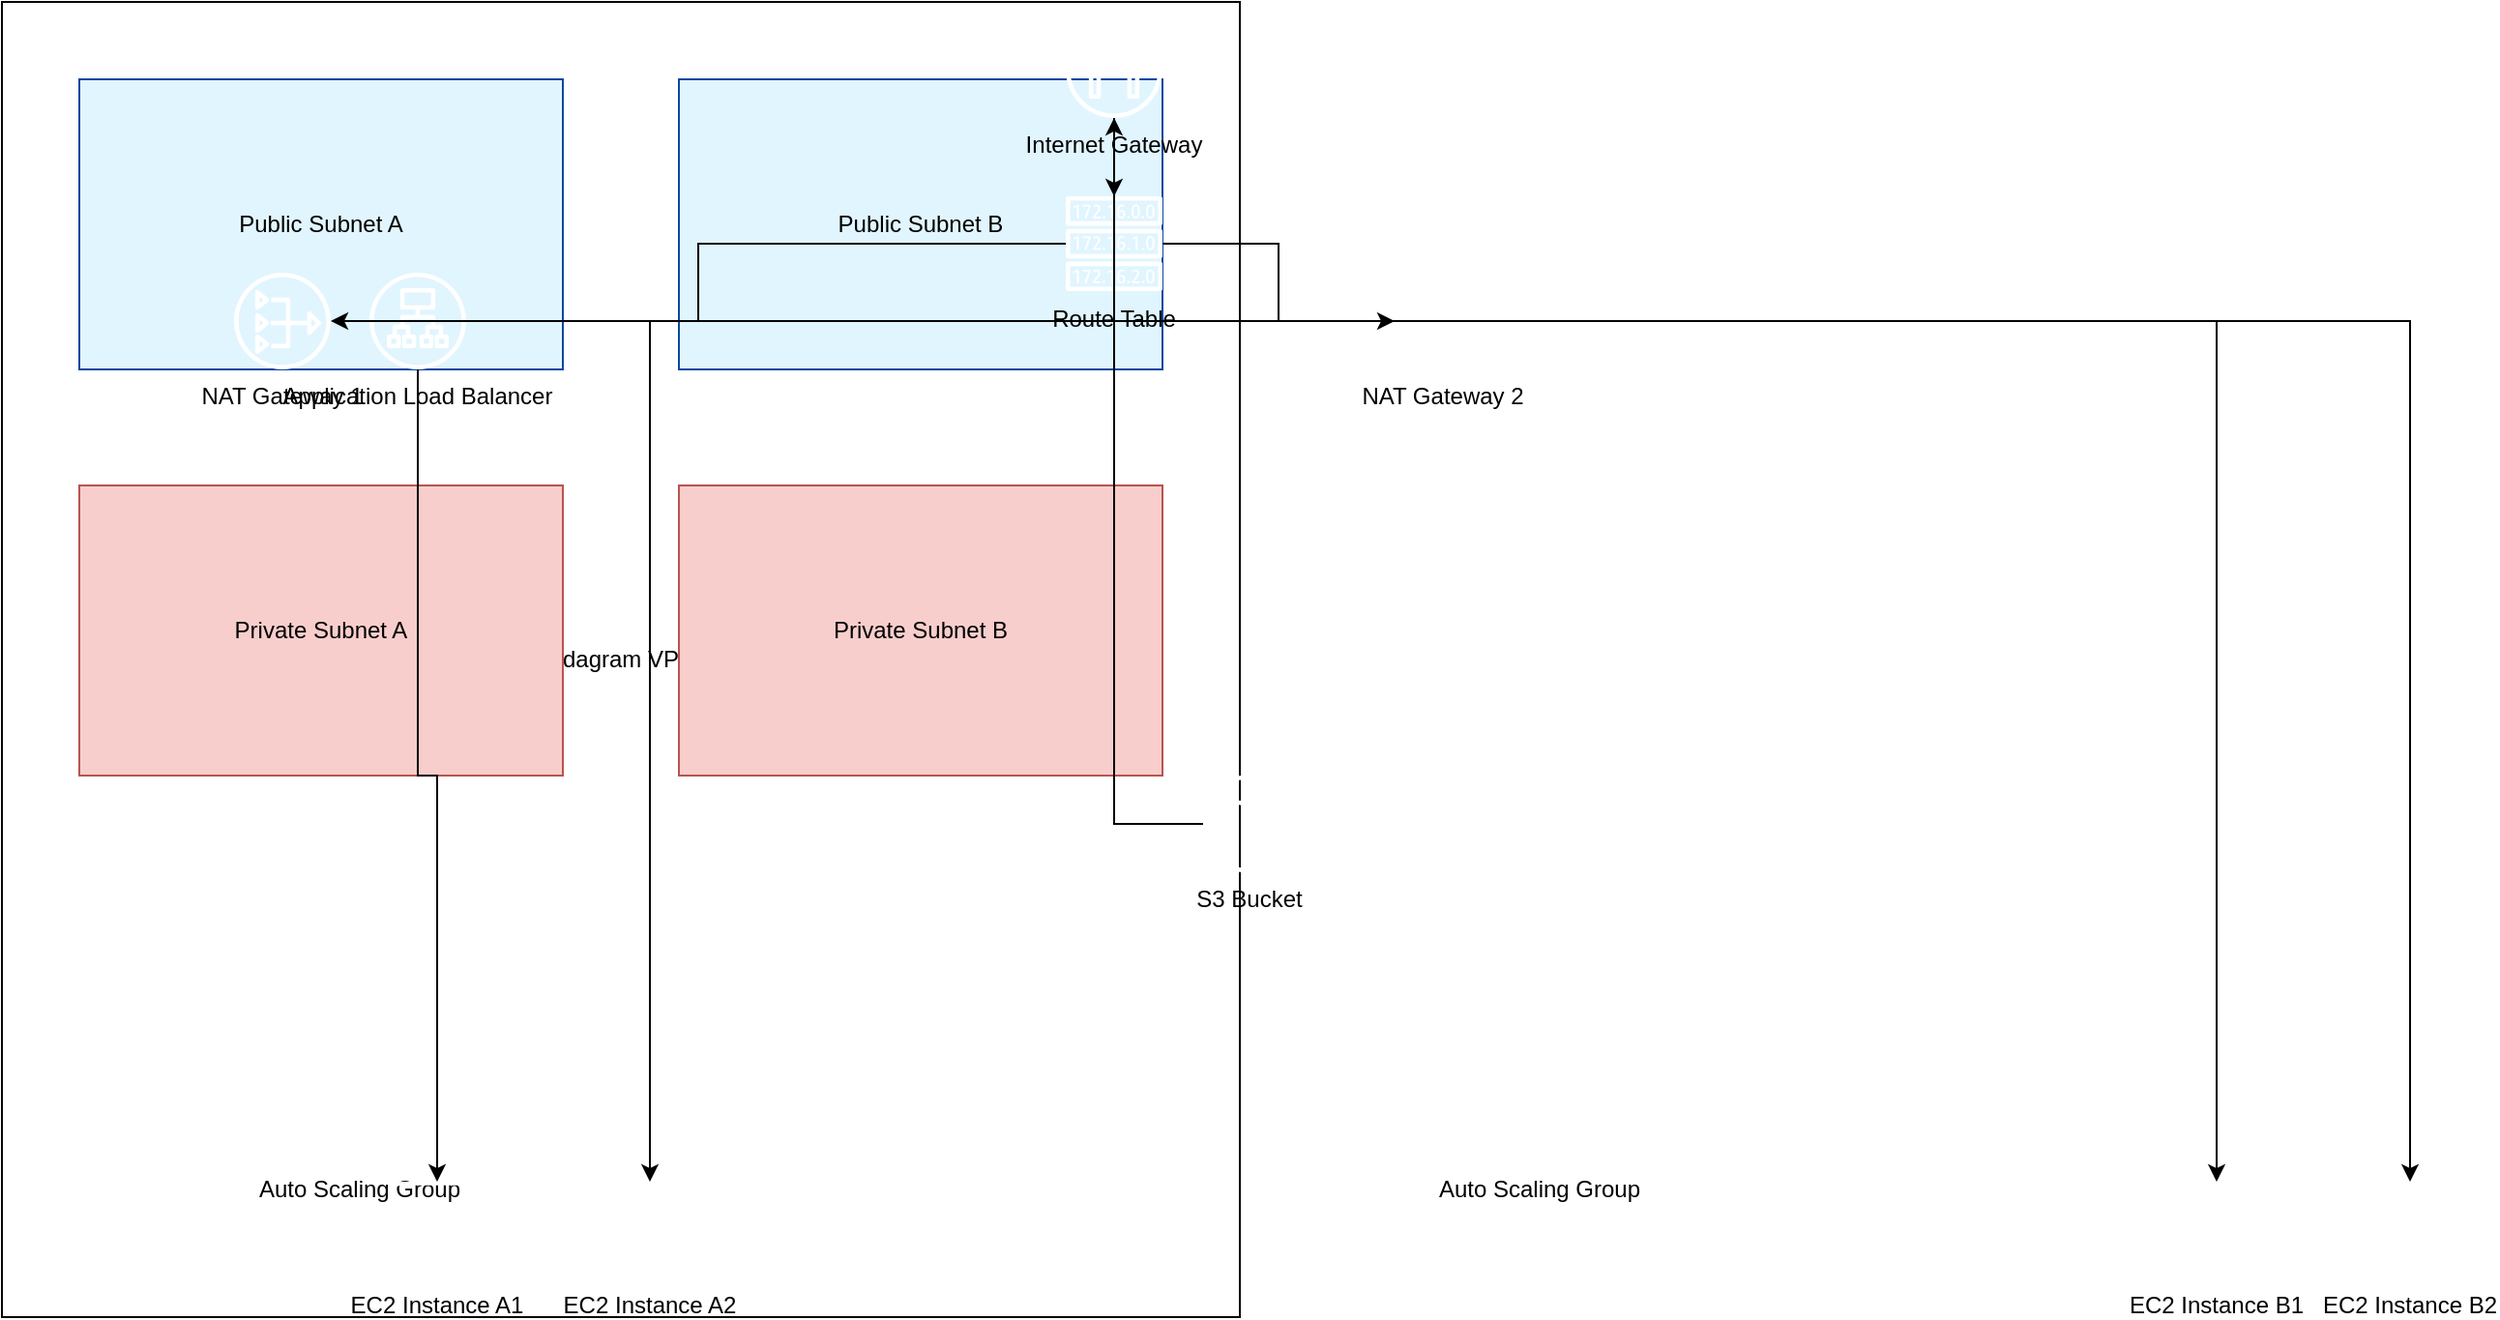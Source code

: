 <?xml version="1.0" encoding="UTF-8"?>
<mxfile>
  <diagram name="Udagram High Availability Web App">
    <mxGraphModel dx="727" dy="484" grid="1" gridSize="10" guides="1" tooltips="1" connect="1" arrows="1" fold="1" page="1" pageScale="1" pageWidth="827" pageHeight="1169" math="0" shadow="0">
      <root>
        <mxCell id="0" />
        <mxCell id="1" parent="0" />
        <mxCell id="2" value="Udagram VPC" style="rounded=0;whiteSpace=wrap;html=1;aspect=fixed;fillColor=#ffffff;strokeColor=#000000;" vertex="1" parent="1">
          <mxGeometry x="100" y="40" width="640" height="680" as="geometry" />
        </mxCell>
        <mxCell id="3" value="Public Subnet A" style="rounded=0;whiteSpace=wrap;html=1;fillColor=#e1f5fe;strokeColor=#0d47a1;aspect=fixed;" vertex="1" parent="2">
          <mxGeometry x="40" y="40" width="250" height="150" as="geometry" />
        </mxCell>
        <mxCell id="4" value="Public Subnet B" style="rounded=0;whiteSpace=wrap;html=1;fillColor=#e1f5fe;strokeColor=#0d47a1;aspect=fixed;" vertex="1" parent="2">
          <mxGeometry x="350" y="40" width="250" height="150" as="geometry" />
        </mxCell>
        <mxCell id="5" value="Private Subnet A" style="rounded=0;whiteSpace=wrap;html=1;fillColor=#f8cecc;strokeColor=#b85450;aspect=fixed;" vertex="1" parent="2">
          <mxGeometry x="40" y="250" width="250" height="150" as="geometry" />
        </mxCell>
        <mxCell id="6" value="Private Subnet B" style="rounded=0;whiteSpace=wrap;html=1;fillColor=#f8cecc;strokeColor=#b85450;aspect=fixed;" vertex="1" parent="2">
          <mxGeometry x="350" y="250" width="250" height="150" as="geometry" />
        </mxCell>
        <mxCell id="7" value="Internet Gateway" style="shape=mxgraph.aws4.internet_gateway;verticalLabelPosition=bottom;verticalAlign=top;" vertex="1" parent="2">
          <mxGeometry x="550" y="10" width="50" height="50" as="geometry" />
        </mxCell>
        <mxCell id="8" value="Route Table" style="shape=mxgraph.aws4.route_table;verticalLabelPosition=bottom;verticalAlign=top;" vertex="1" parent="2">
          <mxGeometry x="550" y="100" width="50" height="50" as="geometry" />
        </mxCell>
        <mxCell id="9" value="NAT Gateway 1" style="shape=mxgraph.aws4.nat_gateway;verticalLabelPosition=bottom;verticalAlign=top;" vertex="1" parent="3">
          <mxGeometry x="80" y="100" width="50" height="50" as="geometry" />
        </mxCell>
        <mxCell id="10" value="NAT Gateway 2" style="shape=mxgraph.aws4.nat_gateway;verticalLabelPosition=bottom;verticalAlign=top;" vertex="1" parent="4">
          <mxGeometry x="370" y="100" width="50" height="50" as="geometry" />
        </mxCell>
        <mxCell id="11" value="Application Load Balancer" style="shape=mxgraph.aws4.application_load_balancer;verticalLabelPosition=bottom;verticalAlign=top;" vertex="1" parent="3">
          <mxGeometry x="150" y="100" width="50" height="50" as="geometry" />
        </mxCell>
        <mxCell id="12" value="Auto Scaling Group" style="shape=mxgraph.aws4.auto_scaling;verticalLabelPosition=bottom;verticalAlign=top;" vertex="1" parent="5">
          <mxGeometry x="120" y="300" width="50" height="50" as="geometry" />
        </mxCell>
        <mxCell id="13" value="EC2 Instance A1" style="shape=mxgraph.aws4.instance;verticalLabelPosition=bottom;verticalAlign=top;" vertex="1" parent="12">
          <mxGeometry x="40" y="60" width="50" height="50" as="geometry" />
        </mxCell>
        <mxCell id="14" value="EC2 Instance A2" style="shape=mxgraph.aws4.instance;verticalLabelPosition=bottom;verticalAlign=top;" vertex="1" parent="12">
          <mxGeometry x="150" y="60" width="50" height="50" as="geometry" />
        </mxCell>
        <mxCell id="15" value="Auto Scaling Group" style="shape=mxgraph.aws4.auto_scaling;verticalLabelPosition=bottom;verticalAlign=top;" vertex="1" parent="6">
          <mxGeometry x="420" y="300" width="50" height="50" as="geometry" />
        </mxCell>
        <mxCell id="16" value="EC2 Instance B1" style="shape=mxgraph.aws4.instance;verticalLabelPosition=bottom;verticalAlign=top;" vertex="1" parent="15">
          <mxGeometry x="350" y="60" width="50" height="50" as="geometry" />
        </mxCell>
        <mxCell id="17" value="EC2 Instance B2" style="shape=mxgraph.aws4.instance;verticalLabelPosition=bottom;verticalAlign=top;" vertex="1" parent="15">
          <mxGeometry x="450" y="60" width="50" height="50" as="geometry" />
        </mxCell>
        <mxCell id="18" value="S3 Bucket" style="shape=mxgraph.aws4.bucket;verticalLabelPosition=bottom;verticalAlign=top;" vertex="1" parent="2">
          <mxGeometry x="620" y="400" width="50" height="50" as="geometry" />
        </mxCell>
        <mxCell id="19" style="edgeStyle=orthogonalEdgeStyle;rounded=0;orthogonalLoop=1;jettySize=auto;" edge="1" parent="1" source="8" target="9">
          <mxGeometry relative="1" as="geometry" />
        </mxCell>
        <mxCell id="20" style="edgeStyle=orthogonalEdgeStyle;rounded=0;orthogonalLoop=1;jettySize=auto;" edge="1" parent="1" source="8" target="10">
          <mxGeometry relative="1" as="geometry" />
        </mxCell>
        <mxCell id="21" style="edgeStyle=orthogonalEdgeStyle;rounded=0;orthogonalLoop=1;jettySize=auto;" edge="1" parent="1" source="11" target="13">
          <mxGeometry relative="1" as="geometry" />
        </mxCell>
        <mxCell id="22" style="edgeStyle=orthogonalEdgeStyle;rounded=0;orthogonalLoop=1;jettySize=auto;" edge="1" parent="1" source="11" target="14">
          <mxGeometry relative="1" as="geometry" />
        </mxCell>
        <mxCell id="23" style="edgeStyle=orthogonalEdgeStyle;rounded=0;orthogonalLoop=1;jettySize=auto;" edge="1" parent="1" source="11" target="16">
          <mxGeometry relative="1" as="geometry" />
        </mxCell>
        <mxCell id="24" style="edgeStyle=orthogonalEdgeStyle;rounded=0;orthogonalLoop=1;jettySize=auto;" edge="1" parent="1" source="11" target="17">
          <mxGeometry relative="1" as="geometry" />
        </mxCell>
        <mxCell id="25" style="edgeStyle=orthogonalEdgeStyle;rounded=0;orthogonalLoop=1;jettySize=auto;" edge="1" parent="1" source="7" target="8">
          <mxGeometry relative="1" as="geometry" />
        </mxCell>
        <mxCell id="26" style="edgeStyle=orthogonalEdgeStyle;rounded=0;orthogonalLoop=1;jettySize=auto;" edge="1" parent="1" source="18" target="7">
          <mxGeometry relative="1" as="geometry" />
        </mxCell>
      </root>
    </mxGraphModel>
  </diagram>
</mxfile>
